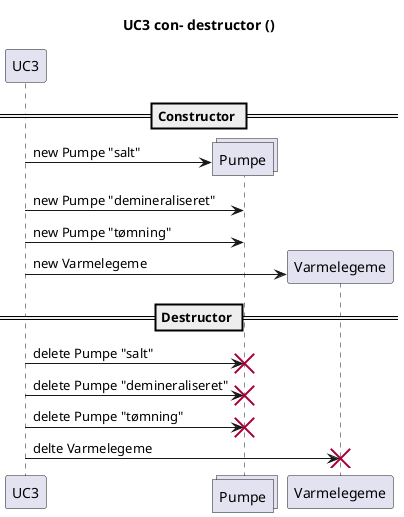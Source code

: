 @startuml SD_UC3_AE
title UC3 con- destructor () 
participant UC3
collections Pumpe
participant Varmelegeme

== Constructor ==
create Pumpe
UC3 -> Pumpe : new Pumpe "salt"
UC3 -> Pumpe : new Pumpe "demineraliseret"
UC3 -> Pumpe : new Pumpe "tømning"
create Varmelegeme
UC3 -> Varmelegeme : new Varmelegeme

== Destructor ==
UC3 -> Pumpe !! : delete Pumpe "salt"
UC3 -> Pumpe !! : delete Pumpe "demineraliseret"
UC3 -> Pumpe !! : delete Pumpe "tømning"

UC3 -> Varmelegeme !! : delte Varmelegeme

@enduml